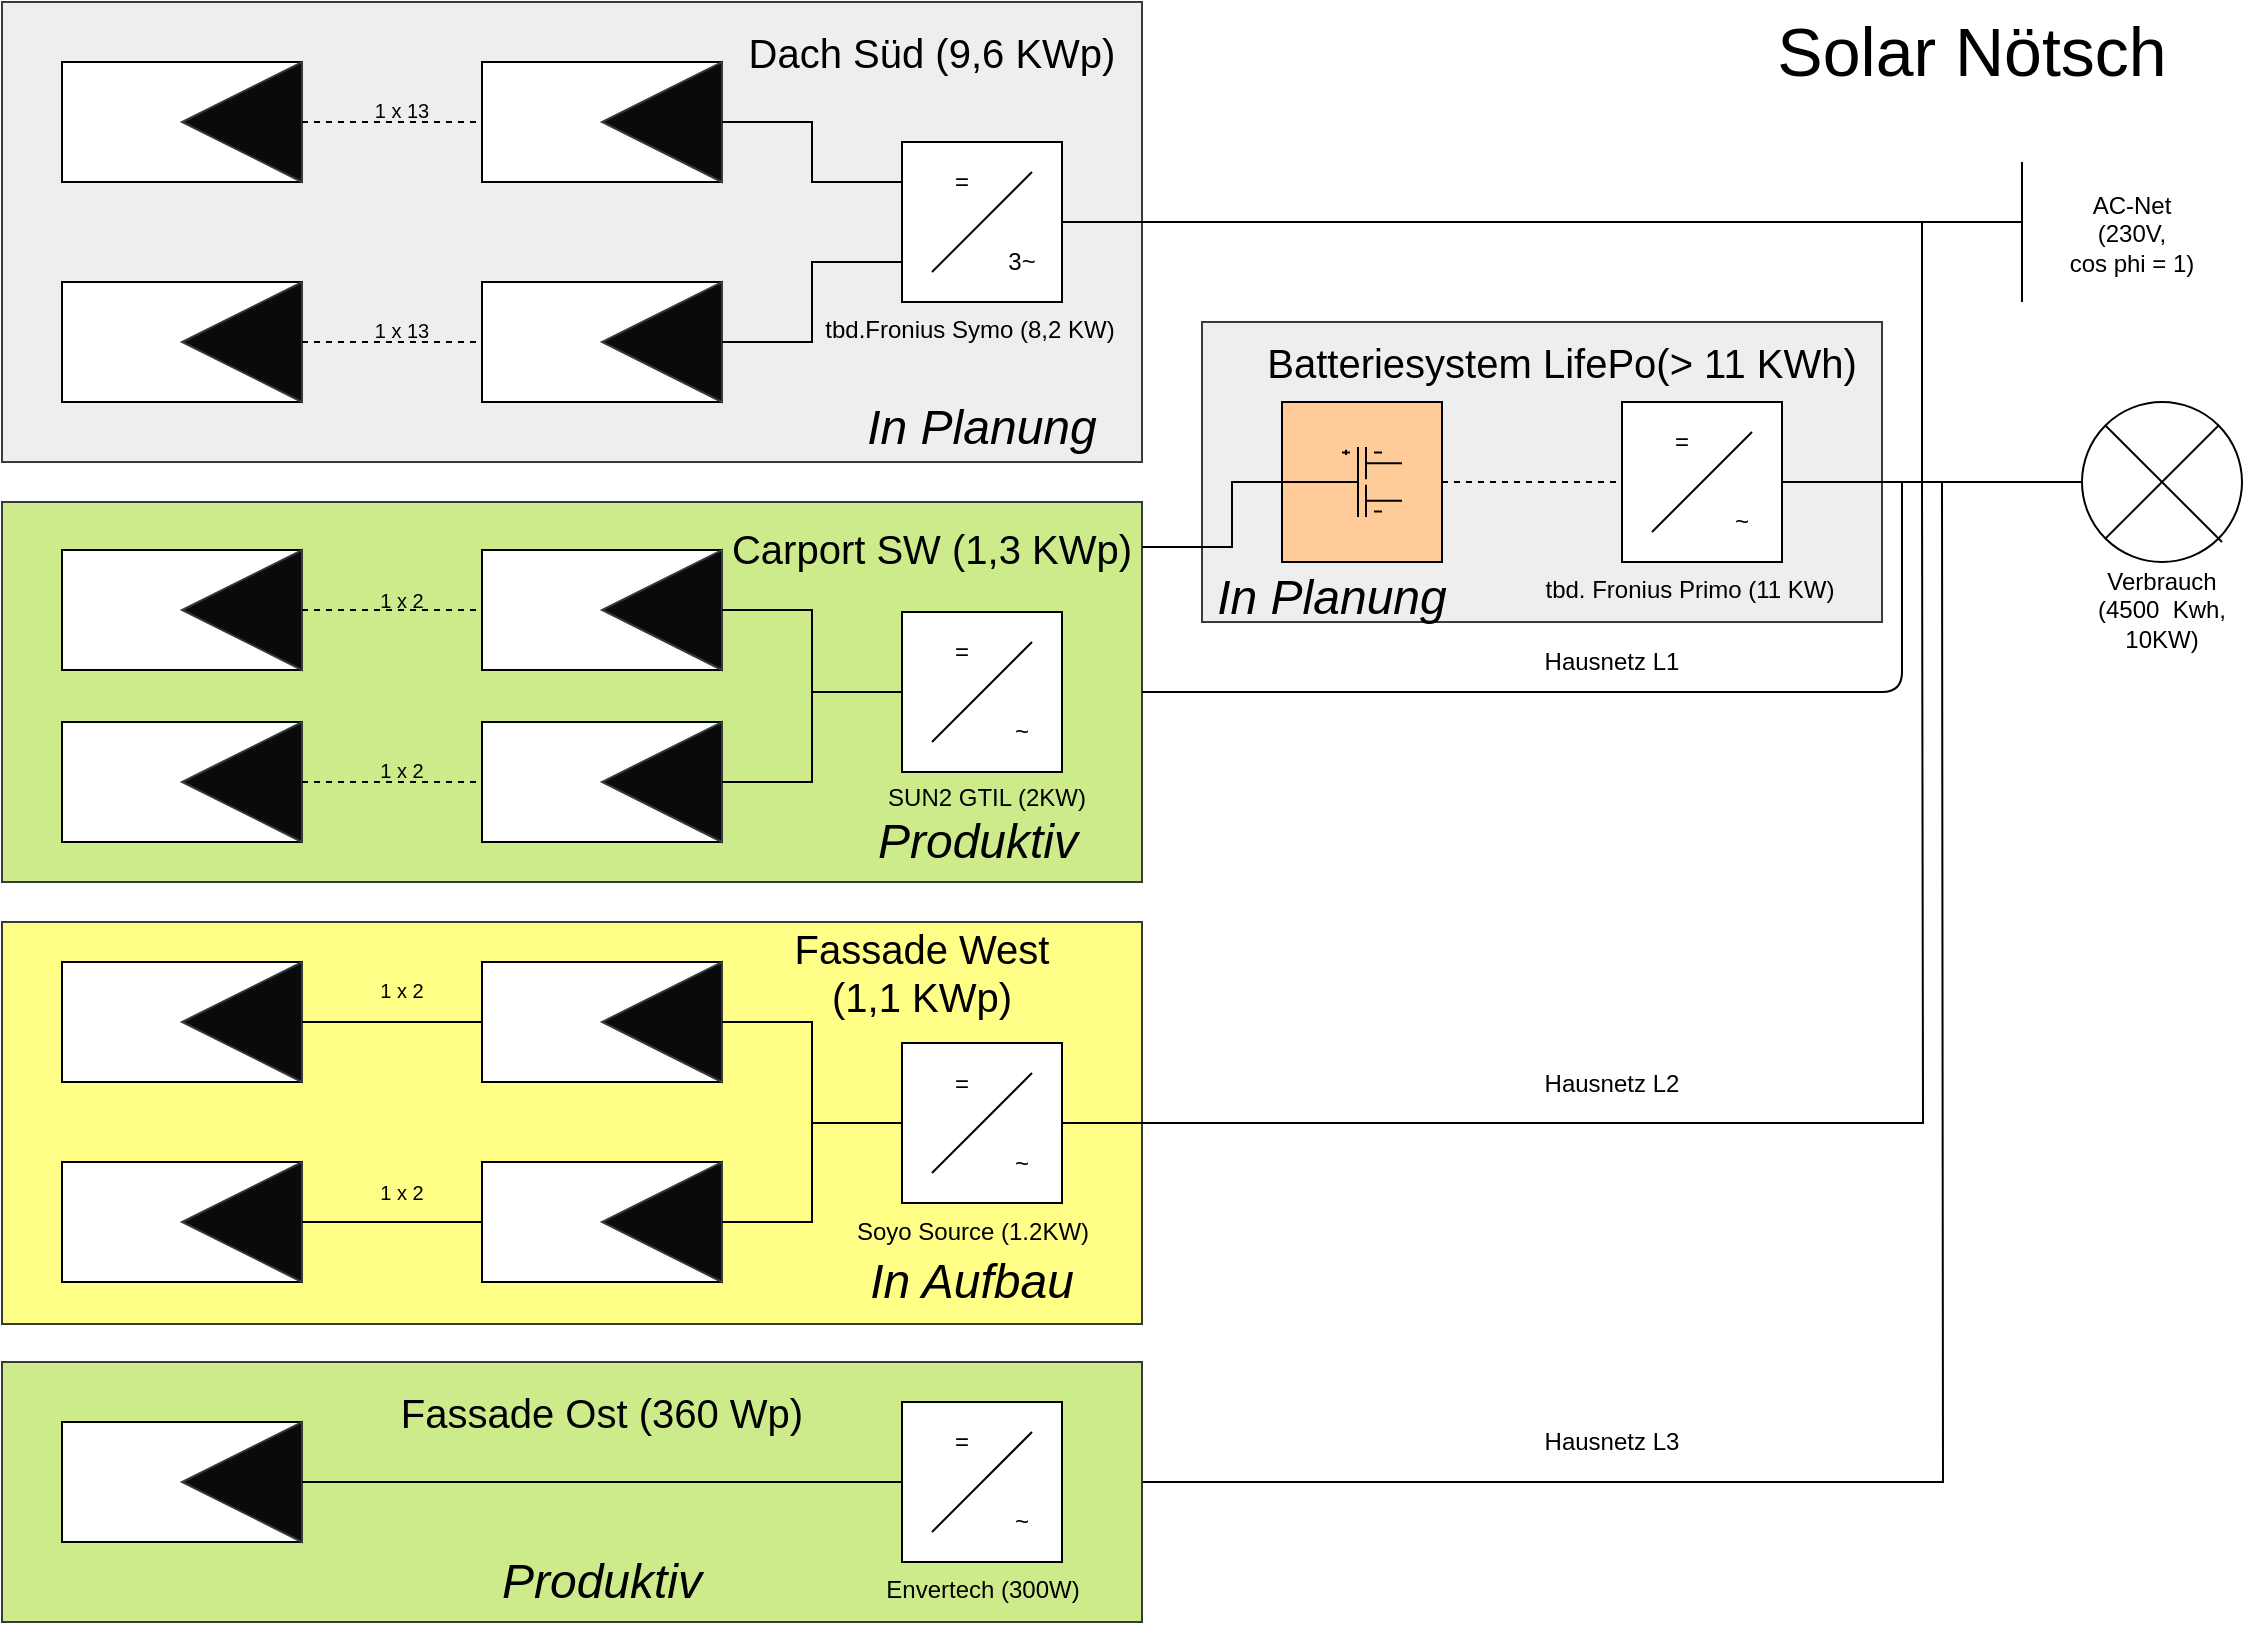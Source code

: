 <mxfile version="14.7.6" type="device"><diagram id="s4xFKy75oI54OZTS0BqJ" name="Page-1"><mxGraphModel dx="2062" dy="1154" grid="1" gridSize="10" guides="1" tooltips="1" connect="1" arrows="1" fold="1" page="1" pageScale="1" pageWidth="1169" pageHeight="827" math="0" shadow="0"><root><mxCell id="0"/><mxCell id="1" parent="0"/><mxCell id="EEOaU-v2xRsi8E6w7GNk-1" value="" style="rounded=0;whiteSpace=wrap;html=1;fillColor=#eeeeee;strokeColor=#36393d;" vertex="1" parent="1"><mxGeometry x="40" y="10" width="570" height="230" as="geometry"/></mxCell><mxCell id="EEOaU-v2xRsi8E6w7GNk-2" value="" style="rounded=0;whiteSpace=wrap;html=1;fillColor=#cdeb8b;strokeColor=#36393d;" vertex="1" parent="1"><mxGeometry x="40" y="260" width="570" height="190" as="geometry"/></mxCell><mxCell id="EEOaU-v2xRsi8E6w7GNk-3" value="" style="rounded=0;whiteSpace=wrap;html=1;fillColor=#ffff88;strokeColor=#36393d;" vertex="1" parent="1"><mxGeometry x="40" y="470" width="570" height="201" as="geometry"/></mxCell><mxCell id="EEOaU-v2xRsi8E6w7GNk-15" value="" style="group;strokeColor=#36393d;fillColor=#FFCC99;" vertex="1" connectable="0" parent="1"><mxGeometry x="490" y="80" width="80" height="80" as="geometry"/></mxCell><mxCell id="EEOaU-v2xRsi8E6w7GNk-8" value="" style="rounded=0;whiteSpace=wrap;html=1;" vertex="1" parent="EEOaU-v2xRsi8E6w7GNk-15"><mxGeometry width="80" height="80" as="geometry"/></mxCell><mxCell id="EEOaU-v2xRsi8E6w7GNk-10" value="" style="endArrow=none;html=1;" edge="1" parent="EEOaU-v2xRsi8E6w7GNk-15"><mxGeometry width="50" height="50" relative="1" as="geometry"><mxPoint x="15" y="65" as="sourcePoint"/><mxPoint x="65" y="15" as="targetPoint"/></mxGeometry></mxCell><mxCell id="EEOaU-v2xRsi8E6w7GNk-11" value="=" style="text;html=1;strokeColor=none;fillColor=none;align=center;verticalAlign=middle;whiteSpace=wrap;rounded=0;" vertex="1" parent="EEOaU-v2xRsi8E6w7GNk-15"><mxGeometry x="10" y="10" width="40" height="20" as="geometry"/></mxCell><mxCell id="EEOaU-v2xRsi8E6w7GNk-12" value="3~" style="text;html=1;strokeColor=none;fillColor=none;align=center;verticalAlign=middle;whiteSpace=wrap;rounded=0;" vertex="1" parent="EEOaU-v2xRsi8E6w7GNk-15"><mxGeometry x="40" y="50" width="40" height="20" as="geometry"/></mxCell><mxCell id="EEOaU-v2xRsi8E6w7GNk-17" value="" style="group;fillColor=#cce5ff;strokeColor=#36393d;" vertex="1" connectable="0" parent="1"><mxGeometry x="70" y="40" width="120" height="60" as="geometry"/></mxCell><mxCell id="EEOaU-v2xRsi8E6w7GNk-4" value="" style="rounded=0;whiteSpace=wrap;html=1;" vertex="1" parent="EEOaU-v2xRsi8E6w7GNk-17"><mxGeometry width="120" height="60" as="geometry"/></mxCell><mxCell id="EEOaU-v2xRsi8E6w7GNk-16" value="" style="triangle;whiteSpace=wrap;html=1;rotation=-180;strokeColor=#36393d;fillColor=#0A0A0A;" vertex="1" parent="EEOaU-v2xRsi8E6w7GNk-17"><mxGeometry x="60" width="60" height="60" as="geometry"/></mxCell><mxCell id="EEOaU-v2xRsi8E6w7GNk-18" value="" style="group" vertex="1" connectable="0" parent="1"><mxGeometry x="70" y="150" width="120" height="60" as="geometry"/></mxCell><mxCell id="EEOaU-v2xRsi8E6w7GNk-19" value="" style="rounded=0;whiteSpace=wrap;html=1;" vertex="1" parent="EEOaU-v2xRsi8E6w7GNk-18"><mxGeometry width="120" height="60" as="geometry"/></mxCell><mxCell id="EEOaU-v2xRsi8E6w7GNk-20" value="" style="triangle;whiteSpace=wrap;html=1;rotation=-180;strokeColor=#36393d;fillColor=#0A0A0A;" vertex="1" parent="EEOaU-v2xRsi8E6w7GNk-18"><mxGeometry x="60" width="60" height="60" as="geometry"/></mxCell><mxCell id="EEOaU-v2xRsi8E6w7GNk-21" value="" style="group" vertex="1" connectable="0" parent="1"><mxGeometry x="280" y="150" width="120" height="60" as="geometry"/></mxCell><mxCell id="EEOaU-v2xRsi8E6w7GNk-22" value="" style="rounded=0;whiteSpace=wrap;html=1;" vertex="1" parent="EEOaU-v2xRsi8E6w7GNk-21"><mxGeometry width="120" height="60" as="geometry"/></mxCell><mxCell id="EEOaU-v2xRsi8E6w7GNk-23" value="" style="triangle;whiteSpace=wrap;html=1;rotation=-180;strokeColor=#36393d;fillColor=#0A0A0A;" vertex="1" parent="EEOaU-v2xRsi8E6w7GNk-21"><mxGeometry x="60" width="60" height="60" as="geometry"/></mxCell><mxCell id="EEOaU-v2xRsi8E6w7GNk-24" value="" style="group" vertex="1" connectable="0" parent="1"><mxGeometry x="280" y="40" width="120" height="60" as="geometry"/></mxCell><mxCell id="EEOaU-v2xRsi8E6w7GNk-25" value="" style="rounded=0;whiteSpace=wrap;html=1;" vertex="1" parent="EEOaU-v2xRsi8E6w7GNk-24"><mxGeometry width="120" height="60" as="geometry"/></mxCell><mxCell id="EEOaU-v2xRsi8E6w7GNk-26" value="" style="triangle;whiteSpace=wrap;html=1;rotation=-180;strokeColor=#36393d;fillColor=#0A0A0A;" vertex="1" parent="EEOaU-v2xRsi8E6w7GNk-24"><mxGeometry x="60" width="60" height="60" as="geometry"/></mxCell><mxCell id="EEOaU-v2xRsi8E6w7GNk-28" value="" style="group;fillColor=#cce5ff;strokeColor=#36393d;" vertex="1" connectable="0" parent="1"><mxGeometry x="70" y="284" width="120" height="60" as="geometry"/></mxCell><mxCell id="EEOaU-v2xRsi8E6w7GNk-29" value="" style="rounded=0;whiteSpace=wrap;html=1;" vertex="1" parent="EEOaU-v2xRsi8E6w7GNk-28"><mxGeometry width="120" height="60" as="geometry"/></mxCell><mxCell id="EEOaU-v2xRsi8E6w7GNk-30" value="" style="triangle;whiteSpace=wrap;html=1;rotation=-180;strokeColor=#36393d;fillColor=#0A0A0A;" vertex="1" parent="EEOaU-v2xRsi8E6w7GNk-28"><mxGeometry x="60" width="60" height="60" as="geometry"/></mxCell><mxCell id="EEOaU-v2xRsi8E6w7GNk-31" value="" style="group;fillColor=#cce5ff;strokeColor=#36393d;" vertex="1" connectable="0" parent="1"><mxGeometry x="70" y="370" width="120" height="60" as="geometry"/></mxCell><mxCell id="EEOaU-v2xRsi8E6w7GNk-32" value="" style="rounded=0;whiteSpace=wrap;html=1;" vertex="1" parent="EEOaU-v2xRsi8E6w7GNk-31"><mxGeometry width="120" height="60" as="geometry"/></mxCell><mxCell id="EEOaU-v2xRsi8E6w7GNk-33" value="" style="triangle;whiteSpace=wrap;html=1;rotation=-180;strokeColor=#36393d;fillColor=#0A0A0A;" vertex="1" parent="EEOaU-v2xRsi8E6w7GNk-31"><mxGeometry x="60" width="60" height="60" as="geometry"/></mxCell><mxCell id="EEOaU-v2xRsi8E6w7GNk-34" value="" style="group;fillColor=#cce5ff;strokeColor=#36393d;" vertex="1" connectable="0" parent="1"><mxGeometry x="280" y="284" width="120" height="60" as="geometry"/></mxCell><mxCell id="EEOaU-v2xRsi8E6w7GNk-35" value="" style="rounded=0;whiteSpace=wrap;html=1;" vertex="1" parent="EEOaU-v2xRsi8E6w7GNk-34"><mxGeometry width="120" height="60" as="geometry"/></mxCell><mxCell id="EEOaU-v2xRsi8E6w7GNk-36" value="" style="triangle;whiteSpace=wrap;html=1;rotation=-180;strokeColor=#36393d;fillColor=#0A0A0A;" vertex="1" parent="EEOaU-v2xRsi8E6w7GNk-34"><mxGeometry x="60" width="60" height="60" as="geometry"/></mxCell><mxCell id="EEOaU-v2xRsi8E6w7GNk-37" value="" style="group;fillColor=#cce5ff;strokeColor=#36393d;" vertex="1" connectable="0" parent="1"><mxGeometry x="280" y="370" width="120" height="60" as="geometry"/></mxCell><mxCell id="EEOaU-v2xRsi8E6w7GNk-38" value="" style="rounded=0;whiteSpace=wrap;html=1;" vertex="1" parent="EEOaU-v2xRsi8E6w7GNk-37"><mxGeometry width="120" height="60" as="geometry"/></mxCell><mxCell id="EEOaU-v2xRsi8E6w7GNk-39" value="" style="triangle;whiteSpace=wrap;html=1;rotation=-180;strokeColor=#36393d;fillColor=#0A0A0A;" vertex="1" parent="EEOaU-v2xRsi8E6w7GNk-37"><mxGeometry x="60" width="60" height="60" as="geometry"/></mxCell><mxCell id="EEOaU-v2xRsi8E6w7GNk-40" value="" style="group;fillColor=#cce5ff;strokeColor=#36393d;" vertex="1" connectable="0" parent="1"><mxGeometry x="70" y="490" width="120" height="60" as="geometry"/></mxCell><mxCell id="EEOaU-v2xRsi8E6w7GNk-41" value="" style="rounded=0;whiteSpace=wrap;html=1;" vertex="1" parent="EEOaU-v2xRsi8E6w7GNk-40"><mxGeometry width="120" height="60" as="geometry"/></mxCell><mxCell id="EEOaU-v2xRsi8E6w7GNk-42" value="" style="triangle;whiteSpace=wrap;html=1;rotation=-180;strokeColor=#36393d;fillColor=#0A0A0A;" vertex="1" parent="EEOaU-v2xRsi8E6w7GNk-40"><mxGeometry x="60" width="60" height="60" as="geometry"/></mxCell><mxCell id="EEOaU-v2xRsi8E6w7GNk-44" value="" style="group;fillColor=#cce5ff;strokeColor=#36393d;" vertex="1" connectable="0" parent="1"><mxGeometry x="280" y="490" width="120" height="60" as="geometry"/></mxCell><mxCell id="EEOaU-v2xRsi8E6w7GNk-45" value="" style="rounded=0;whiteSpace=wrap;html=1;" vertex="1" parent="EEOaU-v2xRsi8E6w7GNk-44"><mxGeometry width="120" height="60" as="geometry"/></mxCell><mxCell id="EEOaU-v2xRsi8E6w7GNk-46" value="" style="triangle;whiteSpace=wrap;html=1;rotation=-180;strokeColor=#36393d;fillColor=#0A0A0A;" vertex="1" parent="EEOaU-v2xRsi8E6w7GNk-44"><mxGeometry x="60" width="60" height="60" as="geometry"/></mxCell><mxCell id="EEOaU-v2xRsi8E6w7GNk-47" value="" style="group;fillColor=#cce5ff;strokeColor=#36393d;" vertex="1" connectable="0" parent="1"><mxGeometry x="70" y="590" width="120" height="60" as="geometry"/></mxCell><mxCell id="EEOaU-v2xRsi8E6w7GNk-48" value="" style="rounded=0;whiteSpace=wrap;html=1;" vertex="1" parent="EEOaU-v2xRsi8E6w7GNk-47"><mxGeometry width="120" height="60" as="geometry"/></mxCell><mxCell id="EEOaU-v2xRsi8E6w7GNk-49" value="" style="triangle;whiteSpace=wrap;html=1;rotation=-180;strokeColor=#36393d;fillColor=#0A0A0A;" vertex="1" parent="EEOaU-v2xRsi8E6w7GNk-47"><mxGeometry x="60" width="60" height="60" as="geometry"/></mxCell><mxCell id="EEOaU-v2xRsi8E6w7GNk-50" value="" style="group;fillColor=#cce5ff;strokeColor=#36393d;" vertex="1" connectable="0" parent="1"><mxGeometry x="280" y="590" width="120" height="60" as="geometry"/></mxCell><mxCell id="EEOaU-v2xRsi8E6w7GNk-51" value="" style="rounded=0;whiteSpace=wrap;html=1;" vertex="1" parent="EEOaU-v2xRsi8E6w7GNk-50"><mxGeometry width="120" height="60" as="geometry"/></mxCell><mxCell id="EEOaU-v2xRsi8E6w7GNk-52" value="" style="triangle;whiteSpace=wrap;html=1;rotation=-180;strokeColor=#36393d;fillColor=#0A0A0A;" vertex="1" parent="EEOaU-v2xRsi8E6w7GNk-50"><mxGeometry x="60" width="60" height="60" as="geometry"/></mxCell><mxCell id="EEOaU-v2xRsi8E6w7GNk-97" style="edgeStyle=orthogonalEdgeStyle;rounded=0;orthogonalLoop=1;jettySize=auto;html=1;exitX=1;exitY=0.5;exitDx=0;exitDy=0;endArrow=none;endFill=0;" edge="1" parent="1" source="EEOaU-v2xRsi8E6w7GNk-69"><mxGeometry relative="1" as="geometry"><mxPoint x="1010" y="250" as="targetPoint"/></mxGeometry></mxCell><mxCell id="EEOaU-v2xRsi8E6w7GNk-54" value="" style="rounded=0;whiteSpace=wrap;html=1;fillColor=#cdeb8b;strokeColor=#36393d;" vertex="1" parent="1"><mxGeometry x="40" y="690" width="570" height="130" as="geometry"/></mxCell><mxCell id="EEOaU-v2xRsi8E6w7GNk-55" value="" style="group;fillColor=#cce5ff;strokeColor=#36393d;" vertex="1" connectable="0" parent="1"><mxGeometry x="70" y="720" width="120" height="60" as="geometry"/></mxCell><mxCell id="EEOaU-v2xRsi8E6w7GNk-56" value="" style="rounded=0;whiteSpace=wrap;html=1;" vertex="1" parent="EEOaU-v2xRsi8E6w7GNk-55"><mxGeometry width="120" height="60" as="geometry"/></mxCell><mxCell id="EEOaU-v2xRsi8E6w7GNk-57" value="" style="triangle;whiteSpace=wrap;html=1;rotation=-180;strokeColor=#36393d;fillColor=#0A0A0A;" vertex="1" parent="EEOaU-v2xRsi8E6w7GNk-55"><mxGeometry x="60" width="60" height="60" as="geometry"/></mxCell><mxCell id="EEOaU-v2xRsi8E6w7GNk-58" value="" style="group;strokeColor=#36393d;fillColor=#FFCC99;" vertex="1" connectable="0" parent="1"><mxGeometry x="490" y="315" width="80" height="80" as="geometry"/></mxCell><mxCell id="EEOaU-v2xRsi8E6w7GNk-59" value="" style="rounded=0;whiteSpace=wrap;html=1;" vertex="1" parent="EEOaU-v2xRsi8E6w7GNk-58"><mxGeometry width="80" height="80" as="geometry"/></mxCell><mxCell id="EEOaU-v2xRsi8E6w7GNk-60" value="" style="endArrow=none;html=1;" edge="1" parent="EEOaU-v2xRsi8E6w7GNk-58"><mxGeometry width="50" height="50" relative="1" as="geometry"><mxPoint x="15" y="65" as="sourcePoint"/><mxPoint x="65" y="15" as="targetPoint"/></mxGeometry></mxCell><mxCell id="EEOaU-v2xRsi8E6w7GNk-61" value="=" style="text;html=1;strokeColor=none;fillColor=none;align=center;verticalAlign=middle;whiteSpace=wrap;rounded=0;" vertex="1" parent="EEOaU-v2xRsi8E6w7GNk-58"><mxGeometry x="10" y="10" width="40" height="20" as="geometry"/></mxCell><mxCell id="EEOaU-v2xRsi8E6w7GNk-62" value="~" style="text;html=1;strokeColor=none;fillColor=none;align=center;verticalAlign=middle;whiteSpace=wrap;rounded=0;" vertex="1" parent="EEOaU-v2xRsi8E6w7GNk-58"><mxGeometry x="40" y="50" width="40" height="20" as="geometry"/></mxCell><mxCell id="EEOaU-v2xRsi8E6w7GNk-63" value="" style="group;strokeColor=#36393d;fillColor=#FFCC99;" vertex="1" connectable="0" parent="1"><mxGeometry x="490" y="530.5" width="80" height="80" as="geometry"/></mxCell><mxCell id="EEOaU-v2xRsi8E6w7GNk-64" value="" style="rounded=0;whiteSpace=wrap;html=1;" vertex="1" parent="EEOaU-v2xRsi8E6w7GNk-63"><mxGeometry width="80" height="80" as="geometry"/></mxCell><mxCell id="EEOaU-v2xRsi8E6w7GNk-65" value="" style="endArrow=none;html=1;" edge="1" parent="EEOaU-v2xRsi8E6w7GNk-63"><mxGeometry width="50" height="50" relative="1" as="geometry"><mxPoint x="15" y="65" as="sourcePoint"/><mxPoint x="65" y="15" as="targetPoint"/></mxGeometry></mxCell><mxCell id="EEOaU-v2xRsi8E6w7GNk-66" value="=" style="text;html=1;strokeColor=none;fillColor=none;align=center;verticalAlign=middle;whiteSpace=wrap;rounded=0;" vertex="1" parent="EEOaU-v2xRsi8E6w7GNk-63"><mxGeometry x="10" y="10" width="40" height="20" as="geometry"/></mxCell><mxCell id="EEOaU-v2xRsi8E6w7GNk-67" value="~" style="text;html=1;strokeColor=none;fillColor=none;align=center;verticalAlign=middle;whiteSpace=wrap;rounded=0;" vertex="1" parent="EEOaU-v2xRsi8E6w7GNk-63"><mxGeometry x="40" y="50" width="40" height="20" as="geometry"/></mxCell><mxCell id="EEOaU-v2xRsi8E6w7GNk-68" value="" style="group;strokeColor=#36393d;fillColor=#FFCC99;" vertex="1" connectable="0" parent="1"><mxGeometry x="490" y="710" width="80" height="80" as="geometry"/></mxCell><mxCell id="EEOaU-v2xRsi8E6w7GNk-69" value="" style="rounded=0;whiteSpace=wrap;html=1;" vertex="1" parent="EEOaU-v2xRsi8E6w7GNk-68"><mxGeometry width="80" height="80" as="geometry"/></mxCell><mxCell id="EEOaU-v2xRsi8E6w7GNk-70" value="" style="endArrow=none;html=1;" edge="1" parent="EEOaU-v2xRsi8E6w7GNk-68"><mxGeometry width="50" height="50" relative="1" as="geometry"><mxPoint x="15" y="65" as="sourcePoint"/><mxPoint x="65" y="15" as="targetPoint"/></mxGeometry></mxCell><mxCell id="EEOaU-v2xRsi8E6w7GNk-71" value="=" style="text;html=1;strokeColor=none;fillColor=none;align=center;verticalAlign=middle;whiteSpace=wrap;rounded=0;" vertex="1" parent="EEOaU-v2xRsi8E6w7GNk-68"><mxGeometry x="10" y="10" width="40" height="20" as="geometry"/></mxCell><mxCell id="EEOaU-v2xRsi8E6w7GNk-72" value="~" style="text;html=1;strokeColor=none;fillColor=none;align=center;verticalAlign=middle;whiteSpace=wrap;rounded=0;" vertex="1" parent="EEOaU-v2xRsi8E6w7GNk-68"><mxGeometry x="40" y="50" width="40" height="20" as="geometry"/></mxCell><mxCell id="EEOaU-v2xRsi8E6w7GNk-73" value="" style="rounded=0;whiteSpace=wrap;html=1;fillColor=#eeeeee;strokeColor=#36393d;" vertex="1" parent="1"><mxGeometry x="640" y="170" width="340" height="150" as="geometry"/></mxCell><mxCell id="EEOaU-v2xRsi8E6w7GNk-138" style="edgeStyle=orthogonalEdgeStyle;rounded=0;orthogonalLoop=1;jettySize=auto;html=1;exitX=1;exitY=0.5;exitDx=0;exitDy=0;entryX=0;entryY=0.5;entryDx=0;entryDy=0;fontSize=20;endArrow=none;endFill=0;dashed=1;" edge="1" parent="1" source="EEOaU-v2xRsi8E6w7GNk-74" target="EEOaU-v2xRsi8E6w7GNk-77"><mxGeometry relative="1" as="geometry"/></mxCell><mxCell id="EEOaU-v2xRsi8E6w7GNk-74" value="" style="whiteSpace=wrap;html=1;aspect=fixed;fillColor=#FFCC99;" vertex="1" parent="1"><mxGeometry x="680" y="210" width="80" height="80" as="geometry"/></mxCell><mxCell id="EEOaU-v2xRsi8E6w7GNk-75" value="" style="pointerEvents=1;verticalLabelPosition=bottom;shadow=0;dashed=0;align=center;html=1;verticalAlign=top;shape=mxgraph.electrical.capacitors.multiple_electrolytic_capacitor_comm_pos;fillColor=#FFCC99;" vertex="1" parent="1"><mxGeometry x="700" y="232.5" width="40" height="35" as="geometry"/></mxCell><mxCell id="EEOaU-v2xRsi8E6w7GNk-76" value="" style="group;strokeColor=#36393d;fillColor=#FFCC99;" vertex="1" connectable="0" parent="1"><mxGeometry x="850" y="210" width="80" height="80" as="geometry"/></mxCell><mxCell id="EEOaU-v2xRsi8E6w7GNk-77" value="" style="rounded=0;whiteSpace=wrap;html=1;" vertex="1" parent="EEOaU-v2xRsi8E6w7GNk-76"><mxGeometry width="80" height="80" as="geometry"/></mxCell><mxCell id="EEOaU-v2xRsi8E6w7GNk-78" value="" style="endArrow=none;html=1;" edge="1" parent="EEOaU-v2xRsi8E6w7GNk-76"><mxGeometry width="50" height="50" relative="1" as="geometry"><mxPoint x="15" y="65" as="sourcePoint"/><mxPoint x="65" y="15" as="targetPoint"/></mxGeometry></mxCell><mxCell id="EEOaU-v2xRsi8E6w7GNk-79" value="=" style="text;html=1;strokeColor=none;fillColor=none;align=center;verticalAlign=middle;whiteSpace=wrap;rounded=0;" vertex="1" parent="EEOaU-v2xRsi8E6w7GNk-76"><mxGeometry x="10" y="10" width="40" height="20" as="geometry"/></mxCell><mxCell id="EEOaU-v2xRsi8E6w7GNk-80" value="~" style="text;html=1;strokeColor=none;fillColor=none;align=center;verticalAlign=middle;whiteSpace=wrap;rounded=0;" vertex="1" parent="EEOaU-v2xRsi8E6w7GNk-76"><mxGeometry x="40" y="50" width="40" height="20" as="geometry"/></mxCell><mxCell id="EEOaU-v2xRsi8E6w7GNk-85" value="" style="endArrow=none;html=1;" edge="1" parent="1"><mxGeometry width="50" height="50" relative="1" as="geometry"><mxPoint x="1050" y="160" as="sourcePoint"/><mxPoint x="1050" y="90" as="targetPoint"/></mxGeometry></mxCell><mxCell id="EEOaU-v2xRsi8E6w7GNk-88" value="AC-Net&lt;br&gt;(230V,&lt;br&gt;cos phi = 1)" style="text;html=1;strokeColor=none;fillColor=none;align=center;verticalAlign=middle;whiteSpace=wrap;rounded=0;" vertex="1" parent="1"><mxGeometry x="1070" y="115" width="70" height="22" as="geometry"/></mxCell><mxCell id="EEOaU-v2xRsi8E6w7GNk-91" value="" style="endArrow=none;html=1;exitX=1;exitY=0.5;exitDx=0;exitDy=0;" edge="1" parent="1" source="EEOaU-v2xRsi8E6w7GNk-2"><mxGeometry width="50" height="50" relative="1" as="geometry"><mxPoint x="620" y="360" as="sourcePoint"/><mxPoint x="990" y="250" as="targetPoint"/><Array as="points"><mxPoint x="990" y="355"/><mxPoint x="990" y="290"/></Array></mxGeometry></mxCell><mxCell id="EEOaU-v2xRsi8E6w7GNk-93" value="Hausnetz L1" style="text;html=1;strokeColor=none;fillColor=none;align=center;verticalAlign=middle;whiteSpace=wrap;rounded=0;" vertex="1" parent="1"><mxGeometry x="800" y="330" width="90" height="20" as="geometry"/></mxCell><mxCell id="EEOaU-v2xRsi8E6w7GNk-100" value="" style="ellipse;whiteSpace=wrap;html=1;aspect=fixed;" vertex="1" parent="1"><mxGeometry x="1080" y="210" width="80" height="80" as="geometry"/></mxCell><mxCell id="EEOaU-v2xRsi8E6w7GNk-106" value="" style="endArrow=none;html=1;entryX=1;entryY=0;entryDx=0;entryDy=0;exitX=0;exitY=1;exitDx=0;exitDy=0;" edge="1" parent="1" source="EEOaU-v2xRsi8E6w7GNk-100" target="EEOaU-v2xRsi8E6w7GNk-100"><mxGeometry width="50" height="50" relative="1" as="geometry"><mxPoint x="1109" y="270" as="sourcePoint"/><mxPoint x="1154" y="225" as="targetPoint"/></mxGeometry></mxCell><mxCell id="EEOaU-v2xRsi8E6w7GNk-107" value="" style="endArrow=none;html=1;entryX=0;entryY=0;entryDx=0;entryDy=0;" edge="1" parent="1" target="EEOaU-v2xRsi8E6w7GNk-100"><mxGeometry width="50" height="50" relative="1" as="geometry"><mxPoint x="1150" y="280" as="sourcePoint"/><mxPoint x="1104" y="230" as="targetPoint"/></mxGeometry></mxCell><mxCell id="EEOaU-v2xRsi8E6w7GNk-112" value="" style="endArrow=none;html=1;" edge="1" parent="1"><mxGeometry width="50" height="50" relative="1" as="geometry"><mxPoint x="1000" y="250" as="sourcePoint"/><mxPoint x="1000" y="120" as="targetPoint"/></mxGeometry></mxCell><mxCell id="EEOaU-v2xRsi8E6w7GNk-113" value="Dach Süd (9,6 KWp)" style="text;html=1;strokeColor=none;fillColor=none;align=center;verticalAlign=middle;whiteSpace=wrap;rounded=0;fontSize=20;" vertex="1" parent="1"><mxGeometry x="410" y="20" width="190" height="30" as="geometry"/></mxCell><mxCell id="EEOaU-v2xRsi8E6w7GNk-156" value="" style="edgeStyle=orthogonalEdgeStyle;rounded=0;orthogonalLoop=1;jettySize=auto;html=1;fontSize=24;endArrow=none;endFill=0;" edge="1" parent="1" source="EEOaU-v2xRsi8E6w7GNk-114" target="EEOaU-v2xRsi8E6w7GNk-75"><mxGeometry relative="1" as="geometry"/></mxCell><mxCell id="EEOaU-v2xRsi8E6w7GNk-114" value="Carport SW (1,3 KWp)" style="text;html=1;strokeColor=none;fillColor=none;align=center;verticalAlign=middle;whiteSpace=wrap;rounded=0;fontSize=20;" vertex="1" parent="1"><mxGeometry x="400" y="267.5" width="210" height="30" as="geometry"/></mxCell><mxCell id="EEOaU-v2xRsi8E6w7GNk-115" value="Fassade West (1,1 KWp)" style="text;html=1;strokeColor=none;fillColor=none;align=center;verticalAlign=middle;whiteSpace=wrap;rounded=0;fontSize=20;" vertex="1" parent="1"><mxGeometry x="430" y="480" width="140" height="30" as="geometry"/></mxCell><mxCell id="EEOaU-v2xRsi8E6w7GNk-116" value="Fassade Ost (360 Wp)" style="text;html=1;strokeColor=none;fillColor=none;align=center;verticalAlign=middle;whiteSpace=wrap;rounded=0;fontSize=20;" vertex="1" parent="1"><mxGeometry x="225" y="700" width="230" height="30" as="geometry"/></mxCell><mxCell id="EEOaU-v2xRsi8E6w7GNk-117" style="edgeStyle=orthogonalEdgeStyle;rounded=0;orthogonalLoop=1;jettySize=auto;html=1;exitX=0;exitY=0.5;exitDx=0;exitDy=0;entryX=0;entryY=0.5;entryDx=0;entryDy=0;fontSize=20;endArrow=none;endFill=0;dashed=1;" edge="1" parent="1" source="EEOaU-v2xRsi8E6w7GNk-16" target="EEOaU-v2xRsi8E6w7GNk-25"><mxGeometry relative="1" as="geometry"/></mxCell><mxCell id="EEOaU-v2xRsi8E6w7GNk-118" style="edgeStyle=orthogonalEdgeStyle;rounded=0;orthogonalLoop=1;jettySize=auto;html=1;exitX=0;exitY=0.5;exitDx=0;exitDy=0;entryX=0;entryY=0.5;entryDx=0;entryDy=0;fontSize=20;endArrow=none;endFill=0;strokeColor=none;dashed=1;" edge="1" parent="1" source="EEOaU-v2xRsi8E6w7GNk-20" target="EEOaU-v2xRsi8E6w7GNk-22"><mxGeometry relative="1" as="geometry"/></mxCell><mxCell id="EEOaU-v2xRsi8E6w7GNk-119" style="edgeStyle=orthogonalEdgeStyle;rounded=0;orthogonalLoop=1;jettySize=auto;html=1;exitX=0;exitY=0.5;exitDx=0;exitDy=0;entryX=0;entryY=0.5;entryDx=0;entryDy=0;fontSize=20;endArrow=none;endFill=0;dashed=1;" edge="1" parent="1" source="EEOaU-v2xRsi8E6w7GNk-30" target="EEOaU-v2xRsi8E6w7GNk-35"><mxGeometry relative="1" as="geometry"/></mxCell><mxCell id="EEOaU-v2xRsi8E6w7GNk-120" style="edgeStyle=orthogonalEdgeStyle;rounded=0;orthogonalLoop=1;jettySize=auto;html=1;exitX=0;exitY=0.5;exitDx=0;exitDy=0;entryX=0;entryY=0.5;entryDx=0;entryDy=0;fontSize=20;endArrow=none;endFill=0;dashed=1;" edge="1" parent="1" source="EEOaU-v2xRsi8E6w7GNk-33" target="EEOaU-v2xRsi8E6w7GNk-38"><mxGeometry relative="1" as="geometry"/></mxCell><mxCell id="EEOaU-v2xRsi8E6w7GNk-121" style="edgeStyle=orthogonalEdgeStyle;rounded=0;orthogonalLoop=1;jettySize=auto;html=1;exitX=0;exitY=0.5;exitDx=0;exitDy=0;entryX=0;entryY=0.5;entryDx=0;entryDy=0;fontSize=20;endArrow=none;endFill=0;" edge="1" parent="1" source="EEOaU-v2xRsi8E6w7GNk-42" target="EEOaU-v2xRsi8E6w7GNk-45"><mxGeometry relative="1" as="geometry"/></mxCell><mxCell id="EEOaU-v2xRsi8E6w7GNk-122" style="edgeStyle=orthogonalEdgeStyle;rounded=0;orthogonalLoop=1;jettySize=auto;html=1;exitX=0;exitY=0.5;exitDx=0;exitDy=0;entryX=0;entryY=0.5;entryDx=0;entryDy=0;fontSize=20;endArrow=none;endFill=0;" edge="1" parent="1" source="EEOaU-v2xRsi8E6w7GNk-49" target="EEOaU-v2xRsi8E6w7GNk-51"><mxGeometry relative="1" as="geometry"/></mxCell><mxCell id="EEOaU-v2xRsi8E6w7GNk-123" style="edgeStyle=orthogonalEdgeStyle;rounded=0;orthogonalLoop=1;jettySize=auto;html=1;exitX=0;exitY=0.5;exitDx=0;exitDy=0;entryX=0;entryY=0.5;entryDx=0;entryDy=0;fontSize=20;endArrow=none;endFill=0;" edge="1" parent="1" source="EEOaU-v2xRsi8E6w7GNk-57" target="EEOaU-v2xRsi8E6w7GNk-69"><mxGeometry relative="1" as="geometry"/></mxCell><mxCell id="EEOaU-v2xRsi8E6w7GNk-124" value="&lt;font style=&quot;font-size: 10px&quot;&gt;1 x 13&lt;/font&gt;" style="text;html=1;strokeColor=none;fillColor=none;align=center;verticalAlign=middle;whiteSpace=wrap;rounded=0;fontSize=20;" vertex="1" parent="1"><mxGeometry x="220" y="50" width="40" height="20" as="geometry"/></mxCell><mxCell id="EEOaU-v2xRsi8E6w7GNk-126" value="&lt;font style=&quot;font-size: 10px&quot;&gt;1 x 13&lt;/font&gt;" style="text;html=1;strokeColor=none;fillColor=none;align=center;verticalAlign=middle;whiteSpace=wrap;rounded=0;fontSize=20;" vertex="1" parent="1"><mxGeometry x="220" y="160" width="40" height="20" as="geometry"/></mxCell><mxCell id="EEOaU-v2xRsi8E6w7GNk-127" style="edgeStyle=orthogonalEdgeStyle;rounded=0;orthogonalLoop=1;jettySize=auto;html=1;exitX=0;exitY=0.5;exitDx=0;exitDy=0;dashed=1;fontSize=20;endArrow=none;endFill=0;" edge="1" parent="1" source="EEOaU-v2xRsi8E6w7GNk-20"><mxGeometry relative="1" as="geometry"><mxPoint x="280" y="180" as="targetPoint"/></mxGeometry></mxCell><mxCell id="EEOaU-v2xRsi8E6w7GNk-129" value="&lt;font style=&quot;font-size: 10px&quot;&gt;1 x 2&lt;/font&gt;" style="text;html=1;strokeColor=none;fillColor=none;align=center;verticalAlign=middle;whiteSpace=wrap;rounded=0;fontSize=20;" vertex="1" parent="1"><mxGeometry x="220" y="295" width="40" height="20" as="geometry"/></mxCell><mxCell id="EEOaU-v2xRsi8E6w7GNk-130" value="&lt;font style=&quot;font-size: 10px&quot;&gt;1 x 2&lt;/font&gt;" style="text;html=1;strokeColor=none;fillColor=none;align=center;verticalAlign=middle;whiteSpace=wrap;rounded=0;fontSize=20;" vertex="1" parent="1"><mxGeometry x="220" y="380" width="40" height="20" as="geometry"/></mxCell><mxCell id="EEOaU-v2xRsi8E6w7GNk-131" style="edgeStyle=orthogonalEdgeStyle;rounded=0;orthogonalLoop=1;jettySize=auto;html=1;exitX=0;exitY=0.5;exitDx=0;exitDy=0;entryX=0;entryY=0.5;entryDx=0;entryDy=0;fontSize=20;endArrow=none;endFill=0;" edge="1" parent="1" source="EEOaU-v2xRsi8E6w7GNk-59" target="EEOaU-v2xRsi8E6w7GNk-36"><mxGeometry relative="1" as="geometry"/></mxCell><mxCell id="EEOaU-v2xRsi8E6w7GNk-132" style="edgeStyle=orthogonalEdgeStyle;rounded=0;orthogonalLoop=1;jettySize=auto;html=1;exitX=0;exitY=0.5;exitDx=0;exitDy=0;entryX=0;entryY=0.5;entryDx=0;entryDy=0;fontSize=20;endArrow=none;endFill=0;" edge="1" parent="1" source="EEOaU-v2xRsi8E6w7GNk-39" target="EEOaU-v2xRsi8E6w7GNk-59"><mxGeometry relative="1" as="geometry"/></mxCell><mxCell id="EEOaU-v2xRsi8E6w7GNk-133" style="edgeStyle=orthogonalEdgeStyle;rounded=0;orthogonalLoop=1;jettySize=auto;html=1;exitX=0;exitY=0.5;exitDx=0;exitDy=0;entryX=0;entryY=0.5;entryDx=0;entryDy=0;fontSize=20;endArrow=none;endFill=0;" edge="1" parent="1" source="EEOaU-v2xRsi8E6w7GNk-46" target="EEOaU-v2xRsi8E6w7GNk-64"><mxGeometry relative="1" as="geometry"/></mxCell><mxCell id="EEOaU-v2xRsi8E6w7GNk-134" style="edgeStyle=orthogonalEdgeStyle;rounded=0;orthogonalLoop=1;jettySize=auto;html=1;exitX=0;exitY=0.5;exitDx=0;exitDy=0;entryX=0;entryY=0.5;entryDx=0;entryDy=0;fontSize=20;endArrow=none;endFill=0;" edge="1" parent="1" source="EEOaU-v2xRsi8E6w7GNk-52" target="EEOaU-v2xRsi8E6w7GNk-64"><mxGeometry relative="1" as="geometry"/></mxCell><mxCell id="EEOaU-v2xRsi8E6w7GNk-135" style="edgeStyle=orthogonalEdgeStyle;rounded=0;orthogonalLoop=1;jettySize=auto;html=1;exitX=0;exitY=0.5;exitDx=0;exitDy=0;entryX=0;entryY=0.75;entryDx=0;entryDy=0;fontSize=20;endArrow=none;endFill=0;" edge="1" parent="1" source="EEOaU-v2xRsi8E6w7GNk-23" target="EEOaU-v2xRsi8E6w7GNk-8"><mxGeometry relative="1" as="geometry"/></mxCell><mxCell id="EEOaU-v2xRsi8E6w7GNk-136" style="edgeStyle=orthogonalEdgeStyle;rounded=0;orthogonalLoop=1;jettySize=auto;html=1;exitX=0;exitY=0.5;exitDx=0;exitDy=0;entryX=0;entryY=0.25;entryDx=0;entryDy=0;fontSize=20;endArrow=none;endFill=0;" edge="1" parent="1" source="EEOaU-v2xRsi8E6w7GNk-26" target="EEOaU-v2xRsi8E6w7GNk-8"><mxGeometry relative="1" as="geometry"/></mxCell><mxCell id="EEOaU-v2xRsi8E6w7GNk-139" style="edgeStyle=orthogonalEdgeStyle;rounded=0;orthogonalLoop=1;jettySize=auto;html=1;exitX=1;exitY=0.5;exitDx=0;exitDy=0;entryX=0;entryY=0.5;entryDx=0;entryDy=0;fontSize=20;endArrow=none;endFill=0;" edge="1" parent="1" source="EEOaU-v2xRsi8E6w7GNk-77" target="EEOaU-v2xRsi8E6w7GNk-100"><mxGeometry relative="1" as="geometry"/></mxCell><mxCell id="EEOaU-v2xRsi8E6w7GNk-140" value="Batteriesystem LifePo(&amp;gt; 11 KWh)" style="text;html=1;strokeColor=none;fillColor=none;align=center;verticalAlign=middle;whiteSpace=wrap;rounded=0;fontSize=20;" vertex="1" parent="1"><mxGeometry x="670" y="180" width="300" height="20" as="geometry"/></mxCell><mxCell id="EEOaU-v2xRsi8E6w7GNk-141" value="&lt;font style=&quot;font-size: 10px&quot;&gt;1 x 2&lt;/font&gt;" style="text;html=1;strokeColor=none;fillColor=none;align=center;verticalAlign=middle;whiteSpace=wrap;rounded=0;fontSize=20;" vertex="1" parent="1"><mxGeometry x="220" y="490" width="40" height="20" as="geometry"/></mxCell><mxCell id="EEOaU-v2xRsi8E6w7GNk-142" value="&lt;font style=&quot;font-size: 10px&quot;&gt;1 x 2&lt;/font&gt;" style="text;html=1;strokeColor=none;fillColor=none;align=center;verticalAlign=middle;whiteSpace=wrap;rounded=0;fontSize=20;" vertex="1" parent="1"><mxGeometry x="220" y="590.5" width="40" height="20" as="geometry"/></mxCell><mxCell id="EEOaU-v2xRsi8E6w7GNk-145" value="Hausnetz L2" style="text;html=1;strokeColor=none;fillColor=none;align=center;verticalAlign=middle;whiteSpace=wrap;rounded=0;" vertex="1" parent="1"><mxGeometry x="800" y="540.5" width="90" height="20" as="geometry"/></mxCell><mxCell id="EEOaU-v2xRsi8E6w7GNk-146" value="Hausnetz L3" style="text;html=1;strokeColor=none;fillColor=none;align=center;verticalAlign=middle;whiteSpace=wrap;rounded=0;" vertex="1" parent="1"><mxGeometry x="800" y="720" width="90" height="20" as="geometry"/></mxCell><mxCell id="EEOaU-v2xRsi8E6w7GNk-94" style="edgeStyle=orthogonalEdgeStyle;rounded=0;orthogonalLoop=1;jettySize=auto;html=1;exitX=1;exitY=0.5;exitDx=0;exitDy=0;endArrow=none;endFill=0;" edge="1" parent="1" source="EEOaU-v2xRsi8E6w7GNk-64"><mxGeometry relative="1" as="geometry"><mxPoint x="1000" y="250" as="targetPoint"/></mxGeometry></mxCell><mxCell id="EEOaU-v2xRsi8E6w7GNk-87" style="edgeStyle=orthogonalEdgeStyle;rounded=0;orthogonalLoop=1;jettySize=auto;html=1;exitX=1;exitY=0.5;exitDx=0;exitDy=0;endArrow=none;endFill=0;" edge="1" parent="1"><mxGeometry relative="1" as="geometry"><mxPoint x="1050" y="125" as="targetPoint"/><mxPoint x="570" y="120" as="sourcePoint"/><Array as="points"><mxPoint x="1050" y="120"/></Array></mxGeometry></mxCell><mxCell id="EEOaU-v2xRsi8E6w7GNk-147" value="&lt;font style=&quot;font-size: 12px&quot;&gt;SUN2 GTIL (2KW)&lt;/font&gt;" style="text;html=1;strokeColor=none;fillColor=none;align=center;verticalAlign=middle;whiteSpace=wrap;rounded=0;fontSize=20;" vertex="1" parent="1"><mxGeometry x="465" y="394" width="135" height="20" as="geometry"/></mxCell><mxCell id="EEOaU-v2xRsi8E6w7GNk-148" value="&lt;font style=&quot;font-size: 12px&quot;&gt;Soyo Source (1.2KW)&lt;/font&gt;" style="text;html=1;strokeColor=none;fillColor=none;align=center;verticalAlign=middle;whiteSpace=wrap;rounded=0;fontSize=20;" vertex="1" parent="1"><mxGeometry x="457.5" y="610.5" width="135" height="20" as="geometry"/></mxCell><mxCell id="EEOaU-v2xRsi8E6w7GNk-149" value="&lt;font style=&quot;font-size: 12px&quot;&gt;Envertech (300W)&lt;/font&gt;" style="text;html=1;strokeColor=none;fillColor=none;align=center;verticalAlign=middle;whiteSpace=wrap;rounded=0;fontSize=20;" vertex="1" parent="1"><mxGeometry x="462.5" y="790" width="135" height="20" as="geometry"/></mxCell><mxCell id="EEOaU-v2xRsi8E6w7GNk-150" value="&lt;font style=&quot;font-size: 12px&quot;&gt;tbd.Fronius Symo (8,2 KW)&lt;/font&gt;" style="text;html=1;strokeColor=none;fillColor=none;align=center;verticalAlign=middle;whiteSpace=wrap;rounded=0;fontSize=20;" vertex="1" parent="1"><mxGeometry x="450" y="160" width="147.5" height="20" as="geometry"/></mxCell><mxCell id="EEOaU-v2xRsi8E6w7GNk-151" value="&lt;font style=&quot;font-size: 12px&quot;&gt;tbd. Fronius Primo (11 KW)&lt;/font&gt;" style="text;html=1;strokeColor=none;fillColor=none;align=center;verticalAlign=middle;whiteSpace=wrap;rounded=0;fontSize=20;" vertex="1" parent="1"><mxGeometry x="810" y="290" width="147.5" height="20" as="geometry"/></mxCell><mxCell id="EEOaU-v2xRsi8E6w7GNk-153" value="Verbrauch&lt;br&gt;(4500&amp;nbsp; Kwh,&lt;br&gt;10KW)" style="text;html=1;strokeColor=none;fillColor=none;align=center;verticalAlign=middle;whiteSpace=wrap;rounded=0;" vertex="1" parent="1"><mxGeometry x="1085" y="303" width="70" height="22" as="geometry"/></mxCell><mxCell id="EEOaU-v2xRsi8E6w7GNk-155" value="Solar Nötsch" style="text;html=1;strokeColor=none;fillColor=none;align=center;verticalAlign=middle;whiteSpace=wrap;rounded=0;fontSize=34;" vertex="1" parent="1"><mxGeometry x="910" y="20" width="230" height="30" as="geometry"/></mxCell><mxCell id="EEOaU-v2xRsi8E6w7GNk-158" value="In Planung" style="text;html=1;strokeColor=none;fillColor=none;align=center;verticalAlign=middle;whiteSpace=wrap;rounded=0;fontSize=24;fontStyle=2" vertex="1" parent="1"><mxGeometry x="465" y="212.5" width="130" height="20" as="geometry"/></mxCell><mxCell id="EEOaU-v2xRsi8E6w7GNk-159" value="Produktiv" style="text;html=1;strokeColor=none;fillColor=none;align=center;verticalAlign=middle;whiteSpace=wrap;rounded=0;fontSize=24;fontStyle=2" vertex="1" parent="1"><mxGeometry x="462.5" y="420" width="130" height="20" as="geometry"/></mxCell><mxCell id="EEOaU-v2xRsi8E6w7GNk-160" value="In Aufbau" style="text;html=1;strokeColor=none;fillColor=none;align=center;verticalAlign=middle;whiteSpace=wrap;rounded=0;fontSize=24;fontStyle=2" vertex="1" parent="1"><mxGeometry x="460" y="640" width="130" height="20" as="geometry"/></mxCell><mxCell id="EEOaU-v2xRsi8E6w7GNk-161" value="Produktiv" style="text;html=1;strokeColor=none;fillColor=none;align=center;verticalAlign=middle;whiteSpace=wrap;rounded=0;fontSize=24;fontStyle=2" vertex="1" parent="1"><mxGeometry x="275" y="790" width="130" height="20" as="geometry"/></mxCell><mxCell id="EEOaU-v2xRsi8E6w7GNk-162" value="In Planung" style="text;html=1;strokeColor=none;fillColor=none;align=center;verticalAlign=middle;whiteSpace=wrap;rounded=0;fontSize=24;fontStyle=2" vertex="1" parent="1"><mxGeometry x="640" y="297.5" width="130" height="20" as="geometry"/></mxCell></root></mxGraphModel></diagram></mxfile>